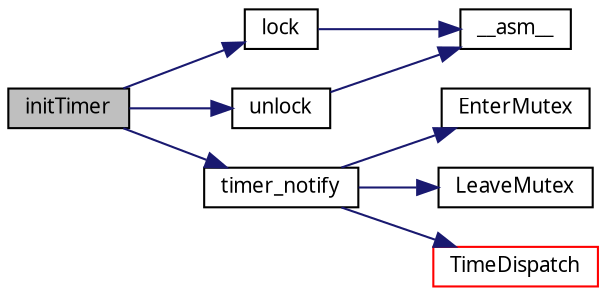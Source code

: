 digraph G
{
  edge [fontname="FreeSans.ttf",fontsize=10,labelfontname="FreeSans.ttf",labelfontsize=10];
  node [fontname="FreeSans.ttf",fontsize=10,shape=record];
  rankdir=LR;
  Node1 [label="initTimer",height=0.2,width=0.4,color="black", fillcolor="grey75", style="filled" fontcolor="black"];
  Node1 -> Node2 [color="midnightblue",fontsize=10,style="solid",fontname="FreeSans.ttf"];
  Node2 [label="lock",height=0.2,width=0.4,color="black", fillcolor="white", style="filled",URL="$interrupt_8c.html#eb99ff49b4a6d5157416f9b5bd0d9c2c"];
  Node2 -> Node3 [color="midnightblue",fontsize=10,style="solid",fontname="FreeSans.ttf"];
  Node3 [label="__asm__",height=0.2,width=0.4,color="black", fillcolor="white", style="filled",URL="$regs_8h.html#b1b104e72affb247e036289d0fc18ac7"];
  Node1 -> Node4 [color="midnightblue",fontsize=10,style="solid",fontname="FreeSans.ttf"];
  Node4 [label="timer_notify",height=0.2,width=0.4,color="black", fillcolor="white", style="filled",URL="$timers__unix_8c.html#4cd19302f57b08fc0403a05017332735"];
  Node4 -> Node5 [color="midnightblue",fontsize=10,style="solid",fontname="FreeSans.ttf"];
  Node5 [label="EnterMutex",height=0.2,width=0.4,color="black", fillcolor="white", style="filled",URL="$timers__unix_8c.html#d7fee43b8a44cf8b7036853593044037"];
  Node4 -> Node6 [color="midnightblue",fontsize=10,style="solid",fontname="FreeSans.ttf"];
  Node6 [label="LeaveMutex",height=0.2,width=0.4,color="black", fillcolor="white", style="filled",URL="$timers__unix_8c.html#73d9a4eb941fb20cf6b597840510394b"];
  Node4 -> Node7 [color="midnightblue",fontsize=10,style="solid",fontname="FreeSans.ttf"];
  Node7 [label="TimeDispatch",height=0.2,width=0.4,color="red", fillcolor="white", style="filled",URL="$timer_8c.html#fa75192a3238525618f8cb83004930cc"];
  Node1 -> Node8 [color="midnightblue",fontsize=10,style="solid",fontname="FreeSans.ttf"];
  Node8 [label="unlock",height=0.2,width=0.4,color="black", fillcolor="white", style="filled",URL="$interrupt_8c.html#987ce601d6d4c8eedd68b58db3b7811a"];
  Node8 -> Node3 [color="midnightblue",fontsize=10,style="solid",fontname="FreeSans.ttf"];
}
